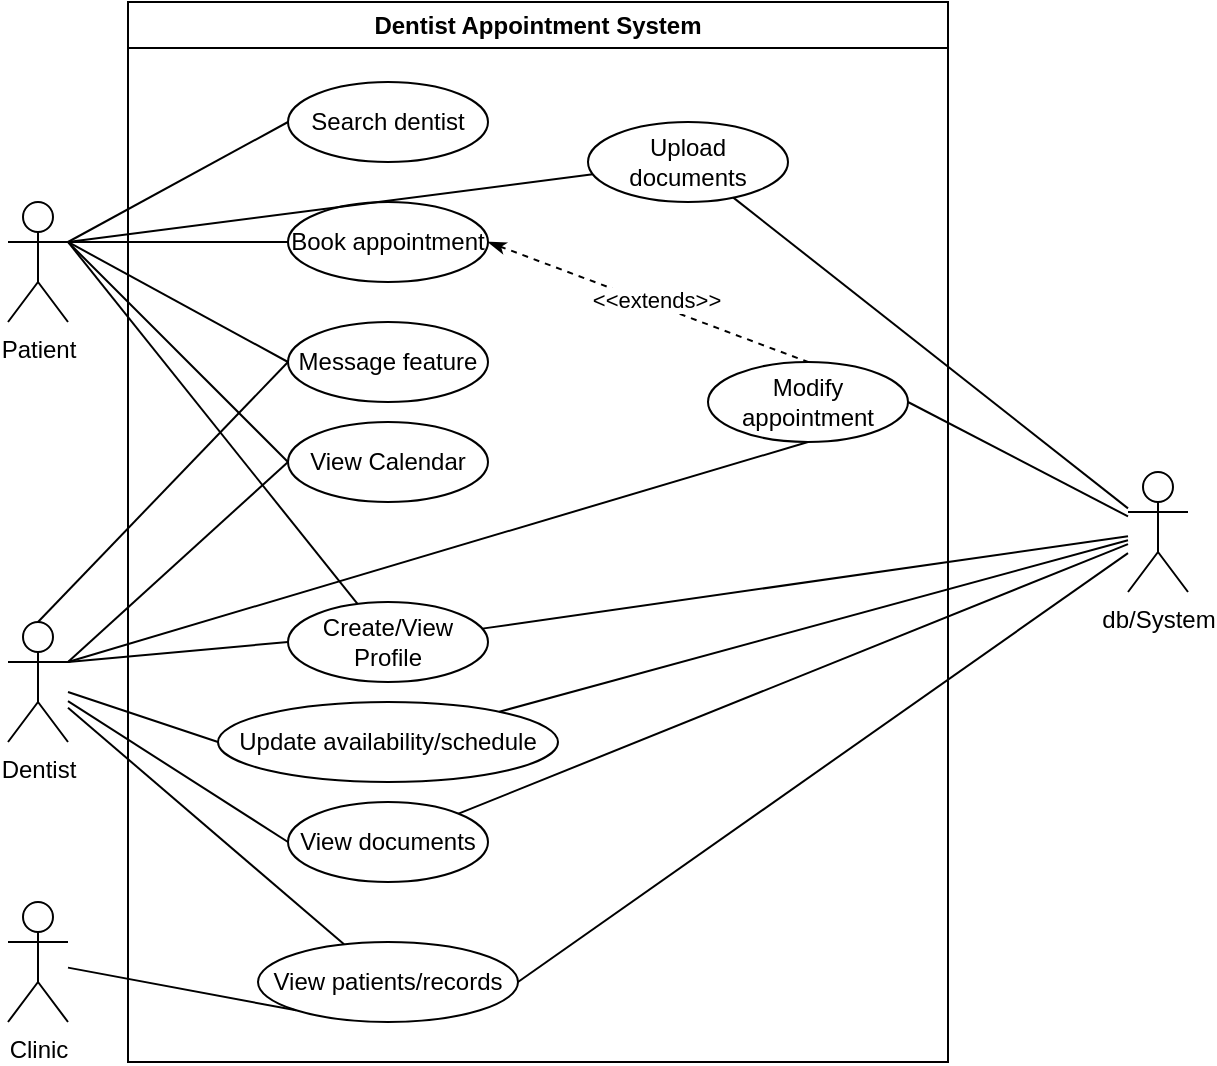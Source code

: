 <mxfile version="28.1.1">
  <diagram name="Page-1" id="wmw6oJrFdoQoXgRY6WsX">
    <mxGraphModel dx="2021" dy="1143" grid="1" gridSize="10" guides="1" tooltips="1" connect="1" arrows="1" fold="1" page="1" pageScale="1" pageWidth="850" pageHeight="1100" math="0" shadow="0">
      <root>
        <mxCell id="0" />
        <mxCell id="1" parent="0" />
        <mxCell id="Du8iLtrFkereJqny7EIQ-19" value="Dentist Appointment System" style="swimlane;whiteSpace=wrap;html=1;" parent="1" vertex="1">
          <mxGeometry x="220" y="240" width="410" height="530" as="geometry" />
        </mxCell>
        <mxCell id="Du8iLtrFkereJqny7EIQ-28" value="Book appointment" style="ellipse;whiteSpace=wrap;html=1;align=center;" parent="Du8iLtrFkereJqny7EIQ-19" vertex="1">
          <mxGeometry x="80" y="100" width="100" height="40" as="geometry" />
        </mxCell>
        <mxCell id="Du8iLtrFkereJqny7EIQ-29" value="Modify appointment" style="ellipse;whiteSpace=wrap;html=1;align=center;" parent="Du8iLtrFkereJqny7EIQ-19" vertex="1">
          <mxGeometry x="290" y="180" width="100" height="40" as="geometry" />
        </mxCell>
        <mxCell id="Du8iLtrFkereJqny7EIQ-32" value="" style="endArrow=none;dashed=1;html=1;rounded=0;entryX=0.5;entryY=0;entryDx=0;entryDy=0;exitX=1;exitY=0.5;exitDx=0;exitDy=0;startArrow=classicThin;startFill=1;" parent="Du8iLtrFkereJqny7EIQ-19" source="Du8iLtrFkereJqny7EIQ-28" target="Du8iLtrFkereJqny7EIQ-29" edge="1">
          <mxGeometry width="50" height="50" relative="1" as="geometry">
            <mxPoint x="180" y="160" as="sourcePoint" />
            <mxPoint x="230" y="110" as="targetPoint" />
          </mxGeometry>
        </mxCell>
        <mxCell id="Du8iLtrFkereJqny7EIQ-33" value="&amp;lt;&amp;lt;extends&amp;gt;&amp;gt;" style="edgeLabel;html=1;align=center;verticalAlign=middle;resizable=0;points=[];" parent="Du8iLtrFkereJqny7EIQ-32" vertex="1" connectable="0">
          <mxGeometry x="0.033" y="2" relative="1" as="geometry">
            <mxPoint as="offset" />
          </mxGeometry>
        </mxCell>
        <mxCell id="Du8iLtrFkereJqny7EIQ-56" style="edgeStyle=none;rounded=0;orthogonalLoop=1;jettySize=auto;html=1;endArrow=none;endFill=0;exitX=0;exitY=0.5;exitDx=0;exitDy=0;entryX=0.5;entryY=0;entryDx=0;entryDy=0;entryPerimeter=0;" parent="Du8iLtrFkereJqny7EIQ-19" source="Du8iLtrFkereJqny7EIQ-34" target="Du8iLtrFkereJqny7EIQ-24" edge="1">
          <mxGeometry relative="1" as="geometry">
            <mxPoint x="-30" y="270" as="targetPoint" />
          </mxGeometry>
        </mxCell>
        <mxCell id="Du8iLtrFkereJqny7EIQ-34" value="Message feature" style="ellipse;whiteSpace=wrap;html=1;align=center;" parent="Du8iLtrFkereJqny7EIQ-19" vertex="1">
          <mxGeometry x="80" y="160" width="100" height="40" as="geometry" />
        </mxCell>
        <mxCell id="Du8iLtrFkereJqny7EIQ-43" value="View Calendar" style="ellipse;whiteSpace=wrap;html=1;align=center;" parent="Du8iLtrFkereJqny7EIQ-19" vertex="1">
          <mxGeometry x="80" y="210" width="100" height="40" as="geometry" />
        </mxCell>
        <mxCell id="Du8iLtrFkereJqny7EIQ-60" style="edgeStyle=none;rounded=0;orthogonalLoop=1;jettySize=auto;html=1;endArrow=none;endFill=0;" parent="Du8iLtrFkereJqny7EIQ-19" source="Du8iLtrFkereJqny7EIQ-58" edge="1">
          <mxGeometry relative="1" as="geometry">
            <mxPoint x="-30" y="120" as="targetPoint" />
          </mxGeometry>
        </mxCell>
        <mxCell id="Du8iLtrFkereJqny7EIQ-58" value="Create/View Profile" style="ellipse;whiteSpace=wrap;html=1;align=center;" parent="Du8iLtrFkereJqny7EIQ-19" vertex="1">
          <mxGeometry x="80" y="300" width="100" height="40" as="geometry" />
        </mxCell>
        <mxCell id="Du8iLtrFkereJqny7EIQ-63" style="edgeStyle=none;rounded=0;orthogonalLoop=1;jettySize=auto;html=1;endArrow=none;endFill=0;exitX=0;exitY=0.5;exitDx=0;exitDy=0;" parent="Du8iLtrFkereJqny7EIQ-19" source="Du8iLtrFkereJqny7EIQ-62" edge="1">
          <mxGeometry relative="1" as="geometry">
            <mxPoint x="-30" y="120" as="targetPoint" />
          </mxGeometry>
        </mxCell>
        <mxCell id="Du8iLtrFkereJqny7EIQ-62" value="Search dentist" style="ellipse;whiteSpace=wrap;html=1;align=center;" parent="Du8iLtrFkereJqny7EIQ-19" vertex="1">
          <mxGeometry x="80" y="40" width="100" height="40" as="geometry" />
        </mxCell>
        <mxCell id="Du8iLtrFkereJqny7EIQ-24" value="Dentist" style="shape=umlActor;verticalLabelPosition=bottom;verticalAlign=top;html=1;outlineConnect=0;" parent="Du8iLtrFkereJqny7EIQ-19" vertex="1">
          <mxGeometry x="-60" y="310" width="30" height="60" as="geometry" />
        </mxCell>
        <mxCell id="Du8iLtrFkereJqny7EIQ-46" style="edgeStyle=none;rounded=0;orthogonalLoop=1;jettySize=auto;html=1;exitX=0;exitY=0.5;exitDx=0;exitDy=0;entryX=1;entryY=0.333;entryDx=0;entryDy=0;entryPerimeter=0;endArrow=none;endFill=0;" parent="Du8iLtrFkereJqny7EIQ-19" source="Du8iLtrFkereJqny7EIQ-43" target="Du8iLtrFkereJqny7EIQ-24" edge="1">
          <mxGeometry relative="1" as="geometry" />
        </mxCell>
        <mxCell id="Du8iLtrFkereJqny7EIQ-47" value="Update availability/schedule" style="ellipse;whiteSpace=wrap;html=1;align=center;" parent="Du8iLtrFkereJqny7EIQ-19" vertex="1">
          <mxGeometry x="45" y="350" width="170" height="40" as="geometry" />
        </mxCell>
        <mxCell id="Du8iLtrFkereJqny7EIQ-48" style="edgeStyle=none;rounded=0;orthogonalLoop=1;jettySize=auto;html=1;exitX=0;exitY=0.5;exitDx=0;exitDy=0;endArrow=none;endFill=0;" parent="Du8iLtrFkereJqny7EIQ-19" source="Du8iLtrFkereJqny7EIQ-47" target="Du8iLtrFkereJqny7EIQ-24" edge="1">
          <mxGeometry relative="1" as="geometry" />
        </mxCell>
        <mxCell id="Du8iLtrFkereJqny7EIQ-49" value="View patients/records" style="ellipse;whiteSpace=wrap;html=1;align=center;" parent="Du8iLtrFkereJqny7EIQ-19" vertex="1">
          <mxGeometry x="65" y="470" width="130" height="40" as="geometry" />
        </mxCell>
        <mxCell id="Du8iLtrFkereJqny7EIQ-23" value="Clinic" style="shape=umlActor;verticalLabelPosition=bottom;verticalAlign=top;html=1;outlineConnect=0;" parent="Du8iLtrFkereJqny7EIQ-19" vertex="1">
          <mxGeometry x="-60" y="450" width="30" height="60" as="geometry" />
        </mxCell>
        <mxCell id="Du8iLtrFkereJqny7EIQ-50" style="edgeStyle=none;rounded=0;orthogonalLoop=1;jettySize=auto;html=1;endArrow=none;endFill=0;" parent="Du8iLtrFkereJqny7EIQ-19" source="Du8iLtrFkereJqny7EIQ-49" target="Du8iLtrFkereJqny7EIQ-24" edge="1">
          <mxGeometry relative="1" as="geometry" />
        </mxCell>
        <mxCell id="Du8iLtrFkereJqny7EIQ-57" style="rounded=0;orthogonalLoop=1;jettySize=auto;html=1;exitX=1;exitY=0.333;exitDx=0;exitDy=0;exitPerimeter=0;entryX=0.5;entryY=1;entryDx=0;entryDy=0;endArrow=none;endFill=0;" parent="Du8iLtrFkereJqny7EIQ-19" source="Du8iLtrFkereJqny7EIQ-24" target="Du8iLtrFkereJqny7EIQ-29" edge="1">
          <mxGeometry relative="1" as="geometry" />
        </mxCell>
        <mxCell id="Du8iLtrFkereJqny7EIQ-59" style="edgeStyle=none;rounded=0;orthogonalLoop=1;jettySize=auto;html=1;exitX=0;exitY=0.5;exitDx=0;exitDy=0;entryX=1;entryY=0.333;entryDx=0;entryDy=0;entryPerimeter=0;endArrow=none;endFill=0;" parent="Du8iLtrFkereJqny7EIQ-19" source="Du8iLtrFkereJqny7EIQ-58" target="Du8iLtrFkereJqny7EIQ-24" edge="1">
          <mxGeometry relative="1" as="geometry" />
        </mxCell>
        <mxCell id="Du8iLtrFkereJqny7EIQ-54" style="edgeStyle=none;rounded=0;orthogonalLoop=1;jettySize=auto;html=1;entryX=0;entryY=1;entryDx=0;entryDy=0;endArrow=none;endFill=0;" parent="Du8iLtrFkereJqny7EIQ-19" source="Du8iLtrFkereJqny7EIQ-23" target="Du8iLtrFkereJqny7EIQ-49" edge="1">
          <mxGeometry relative="1" as="geometry" />
        </mxCell>
        <mxCell id="Du8iLtrFkereJqny7EIQ-66" style="edgeStyle=none;rounded=0;orthogonalLoop=1;jettySize=auto;html=1;endArrow=none;endFill=0;" parent="Du8iLtrFkereJqny7EIQ-19" source="Du8iLtrFkereJqny7EIQ-65" edge="1">
          <mxGeometry relative="1" as="geometry">
            <mxPoint x="-30" y="120" as="targetPoint" />
          </mxGeometry>
        </mxCell>
        <mxCell id="Du8iLtrFkereJqny7EIQ-65" value="Upload documents" style="ellipse;whiteSpace=wrap;html=1;align=center;" parent="Du8iLtrFkereJqny7EIQ-19" vertex="1">
          <mxGeometry x="230" y="60" width="100" height="40" as="geometry" />
        </mxCell>
        <mxCell id="Du8iLtrFkereJqny7EIQ-68" style="edgeStyle=none;rounded=0;orthogonalLoop=1;jettySize=auto;html=1;endArrow=none;endFill=0;exitX=0;exitY=0.5;exitDx=0;exitDy=0;" parent="Du8iLtrFkereJqny7EIQ-19" source="Du8iLtrFkereJqny7EIQ-67" target="Du8iLtrFkereJqny7EIQ-24" edge="1">
          <mxGeometry relative="1" as="geometry" />
        </mxCell>
        <mxCell id="Du8iLtrFkereJqny7EIQ-67" value="View documents" style="ellipse;whiteSpace=wrap;html=1;align=center;" parent="Du8iLtrFkereJqny7EIQ-19" vertex="1">
          <mxGeometry x="80" y="400" width="100" height="40" as="geometry" />
        </mxCell>
        <mxCell id="Du8iLtrFkereJqny7EIQ-20" value="Patient" style="shape=umlActor;verticalLabelPosition=bottom;verticalAlign=top;html=1;outlineConnect=0;" parent="1" vertex="1">
          <mxGeometry x="160" y="340" width="30" height="60" as="geometry" />
        </mxCell>
        <mxCell id="Du8iLtrFkereJqny7EIQ-51" style="edgeStyle=none;rounded=0;orthogonalLoop=1;jettySize=auto;html=1;entryX=1;entryY=0.5;entryDx=0;entryDy=0;endArrow=none;endFill=0;" parent="1" source="Du8iLtrFkereJqny7EIQ-25" target="Du8iLtrFkereJqny7EIQ-49" edge="1">
          <mxGeometry relative="1" as="geometry" />
        </mxCell>
        <mxCell id="Du8iLtrFkereJqny7EIQ-25" value="db/System" style="shape=umlActor;verticalLabelPosition=bottom;verticalAlign=top;html=1;outlineConnect=0;" parent="1" vertex="1">
          <mxGeometry x="720" y="475" width="30" height="60" as="geometry" />
        </mxCell>
        <mxCell id="Du8iLtrFkereJqny7EIQ-42" value="" style="endArrow=none;html=1;rounded=0;exitX=1;exitY=0.333;exitDx=0;exitDy=0;exitPerimeter=0;entryX=0;entryY=0.5;entryDx=0;entryDy=0;" parent="1" source="Du8iLtrFkereJqny7EIQ-20" target="Du8iLtrFkereJqny7EIQ-34" edge="1">
          <mxGeometry width="50" height="50" relative="1" as="geometry">
            <mxPoint x="280" y="460" as="sourcePoint" />
            <mxPoint x="390" y="410" as="targetPoint" />
          </mxGeometry>
        </mxCell>
        <mxCell id="Du8iLtrFkereJqny7EIQ-44" value="" style="endArrow=none;html=1;rounded=0;entryX=0;entryY=0.5;entryDx=0;entryDy=0;" parent="1" target="Du8iLtrFkereJqny7EIQ-43" edge="1">
          <mxGeometry width="50" height="50" relative="1" as="geometry">
            <mxPoint x="190" y="360" as="sourcePoint" />
            <mxPoint x="370" y="400" as="targetPoint" />
          </mxGeometry>
        </mxCell>
        <mxCell id="Du8iLtrFkereJqny7EIQ-52" style="edgeStyle=none;rounded=0;orthogonalLoop=1;jettySize=auto;html=1;endArrow=none;endFill=0;" parent="1" source="Du8iLtrFkereJqny7EIQ-47" target="Du8iLtrFkereJqny7EIQ-25" edge="1">
          <mxGeometry relative="1" as="geometry" />
        </mxCell>
        <mxCell id="Du8iLtrFkereJqny7EIQ-53" style="edgeStyle=none;rounded=0;orthogonalLoop=1;jettySize=auto;html=1;exitX=1;exitY=0.5;exitDx=0;exitDy=0;endArrow=none;endFill=0;" parent="1" source="Du8iLtrFkereJqny7EIQ-29" target="Du8iLtrFkereJqny7EIQ-25" edge="1">
          <mxGeometry relative="1" as="geometry" />
        </mxCell>
        <mxCell id="Du8iLtrFkereJqny7EIQ-61" style="edgeStyle=none;rounded=0;orthogonalLoop=1;jettySize=auto;html=1;endArrow=none;endFill=0;" parent="1" source="Du8iLtrFkereJqny7EIQ-58" target="Du8iLtrFkereJqny7EIQ-25" edge="1">
          <mxGeometry relative="1" as="geometry" />
        </mxCell>
        <mxCell id="Du8iLtrFkereJqny7EIQ-31" value="" style="endArrow=none;html=1;rounded=0;exitX=1;exitY=0.333;exitDx=0;exitDy=0;exitPerimeter=0;entryX=0;entryY=0.5;entryDx=0;entryDy=0;" parent="1" source="Du8iLtrFkereJqny7EIQ-20" target="Du8iLtrFkereJqny7EIQ-28" edge="1">
          <mxGeometry width="50" height="50" relative="1" as="geometry">
            <mxPoint x="250" y="360" as="sourcePoint" />
            <mxPoint x="300" y="310" as="targetPoint" />
          </mxGeometry>
        </mxCell>
        <mxCell id="Du8iLtrFkereJqny7EIQ-69" style="edgeStyle=none;rounded=0;orthogonalLoop=1;jettySize=auto;html=1;endArrow=none;endFill=0;" parent="1" source="Du8iLtrFkereJqny7EIQ-67" target="Du8iLtrFkereJqny7EIQ-25" edge="1">
          <mxGeometry relative="1" as="geometry" />
        </mxCell>
        <mxCell id="Du8iLtrFkereJqny7EIQ-70" style="edgeStyle=none;rounded=0;orthogonalLoop=1;jettySize=auto;html=1;startArrow=none;startFill=0;endArrow=none;endFill=0;" parent="1" source="Du8iLtrFkereJqny7EIQ-65" target="Du8iLtrFkereJqny7EIQ-25" edge="1">
          <mxGeometry relative="1" as="geometry" />
        </mxCell>
      </root>
    </mxGraphModel>
  </diagram>
</mxfile>
